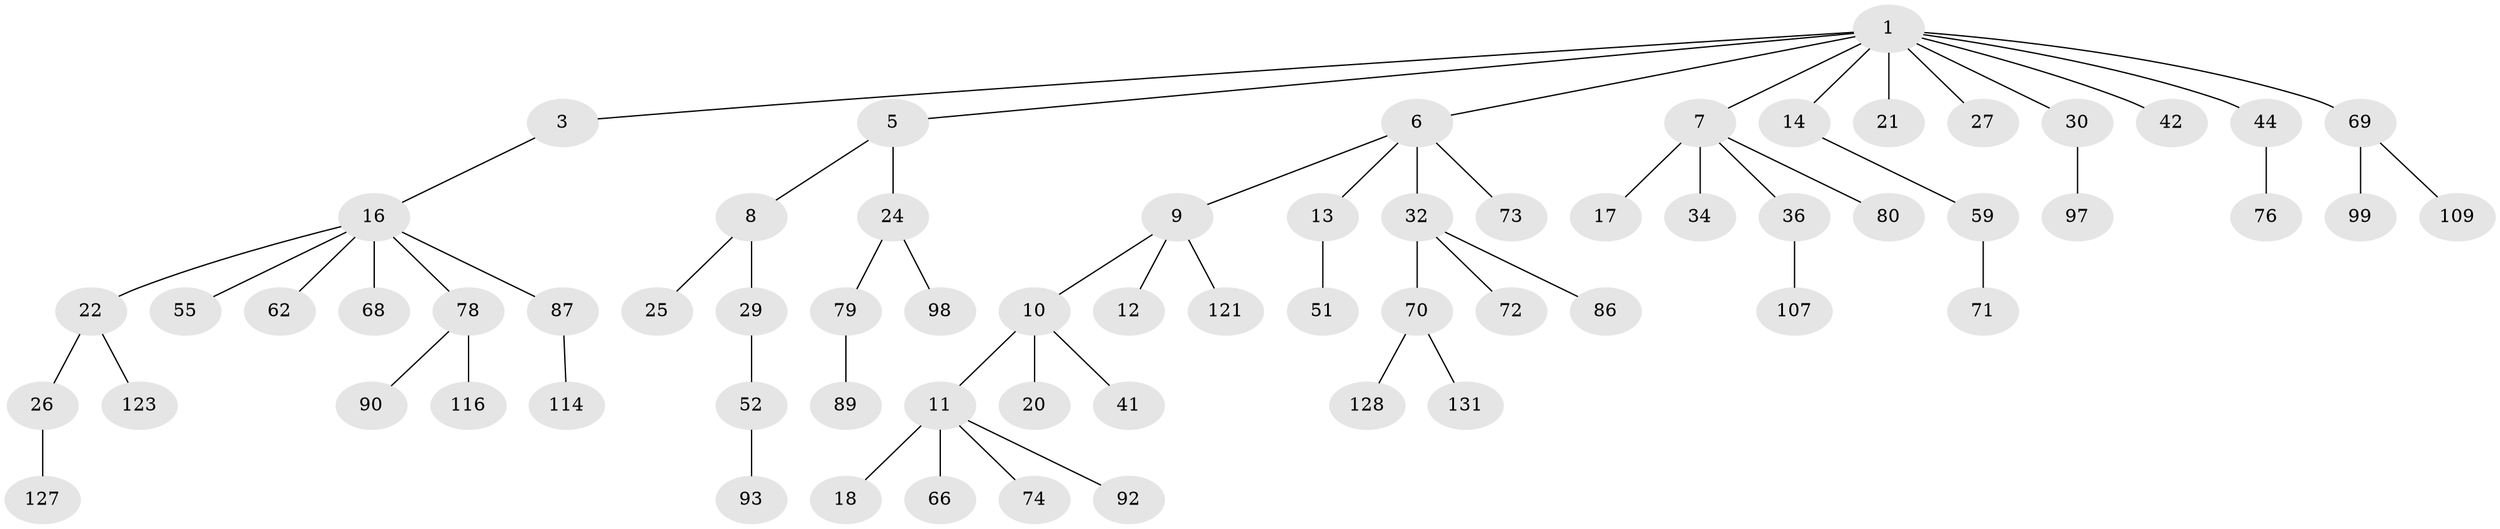 // original degree distribution, {8: 0.007633587786259542, 5: 0.03816793893129771, 3: 0.1450381679389313, 1: 0.4961832061068702, 7: 0.007633587786259542, 4: 0.06870229007633588, 2: 0.2366412213740458}
// Generated by graph-tools (version 1.1) at 2025/19/03/04/25 18:19:14]
// undirected, 65 vertices, 64 edges
graph export_dot {
graph [start="1"]
  node [color=gray90,style=filled];
  1 [super="+2"];
  3 [super="+4"];
  5;
  6;
  7 [super="+49+19+61"];
  8;
  9;
  10 [super="+81"];
  11 [super="+84+64+15"];
  12 [super="+124+105+47"];
  13 [super="+112+33"];
  14 [super="+23+56"];
  16 [super="+35+31"];
  17;
  18 [super="+95"];
  20 [super="+40"];
  21 [super="+75+111"];
  22;
  24 [super="+28+57"];
  25;
  26;
  27 [super="+46"];
  29 [super="+108"];
  30 [super="+130"];
  32 [super="+54+65"];
  34 [super="+113"];
  36 [super="+83+100"];
  41 [super="+125"];
  42;
  44;
  51 [super="+58"];
  52;
  55;
  59 [super="+115"];
  62;
  66;
  68 [super="+101"];
  69;
  70;
  71;
  72 [super="+96"];
  73;
  74;
  76;
  78;
  79;
  80 [super="+126"];
  86 [super="+117+119"];
  87;
  89;
  90 [super="+94"];
  92;
  93;
  97;
  98;
  99 [super="+102"];
  107;
  109;
  114;
  116;
  121;
  123;
  127;
  128;
  131;
  1 -- 3;
  1 -- 5;
  1 -- 6;
  1 -- 14;
  1 -- 30;
  1 -- 44;
  1 -- 69;
  1 -- 21;
  1 -- 7;
  1 -- 42;
  1 -- 27;
  3 -- 16;
  5 -- 8;
  5 -- 24;
  6 -- 9;
  6 -- 13;
  6 -- 32;
  6 -- 73;
  7 -- 17;
  7 -- 34;
  7 -- 36;
  7 -- 80;
  8 -- 25;
  8 -- 29;
  9 -- 10;
  9 -- 12;
  9 -- 121;
  10 -- 11;
  10 -- 20;
  10 -- 41;
  11 -- 66;
  11 -- 18;
  11 -- 92;
  11 -- 74;
  13 -- 51;
  14 -- 59;
  16 -- 22;
  16 -- 78;
  16 -- 68;
  16 -- 55;
  16 -- 87;
  16 -- 62;
  22 -- 26;
  22 -- 123;
  24 -- 98;
  24 -- 79;
  26 -- 127;
  29 -- 52;
  30 -- 97;
  32 -- 70;
  32 -- 86;
  32 -- 72;
  36 -- 107;
  44 -- 76;
  52 -- 93;
  59 -- 71;
  69 -- 99;
  69 -- 109;
  70 -- 128;
  70 -- 131;
  78 -- 90;
  78 -- 116;
  79 -- 89;
  87 -- 114;
}
